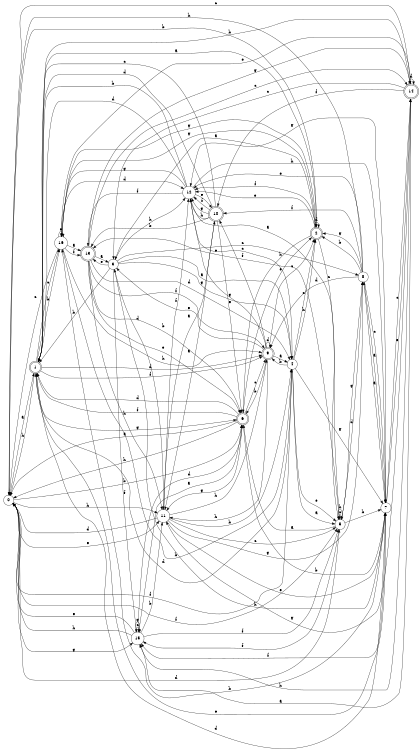 digraph n14_3 {
__start0 [label="" shape="none"];

rankdir=LR;
size="8,5";

s0 [style="filled", color="black", fillcolor="white" shape="circle", label="0"];
s1 [style="rounded,filled", color="black", fillcolor="white" shape="doublecircle", label="1"];
s2 [style="rounded,filled", color="black", fillcolor="white" shape="doublecircle", label="2"];
s3 [style="filled", color="black", fillcolor="white" shape="circle", label="3"];
s4 [style="filled", color="black", fillcolor="white" shape="circle", label="4"];
s5 [style="filled", color="black", fillcolor="white" shape="circle", label="5"];
s6 [style="rounded,filled", color="black", fillcolor="white" shape="doublecircle", label="6"];
s7 [style="filled", color="black", fillcolor="white" shape="circle", label="7"];
s8 [style="filled", color="black", fillcolor="white" shape="circle", label="8"];
s9 [style="rounded,filled", color="black", fillcolor="white" shape="doublecircle", label="9"];
s10 [style="rounded,filled", color="black", fillcolor="white" shape="doublecircle", label="10"];
s11 [style="filled", color="black", fillcolor="white" shape="circle", label="11"];
s12 [style="filled", color="black", fillcolor="white" shape="circle", label="12"];
s13 [style="rounded,filled", color="black", fillcolor="white" shape="doublecircle", label="13"];
s14 [style="rounded,filled", color="black", fillcolor="white" shape="doublecircle", label="14"];
s15 [style="filled", color="black", fillcolor="white" shape="circle", label="15"];
s16 [style="filled", color="black", fillcolor="white" shape="circle", label="16"];
s0 -> s1 [label="a"];
s0 -> s6 [label="b"];
s0 -> s14 [label="c"];
s0 -> s5 [label="d"];
s0 -> s11 [label="e"];
s0 -> s5 [label="f"];
s0 -> s15 [label="g"];
s0 -> s11 [label="h"];
s1 -> s2 [label="a"];
s1 -> s16 [label="b"];
s1 -> s16 [label="c"];
s1 -> s9 [label="d"];
s1 -> s7 [label="e"];
s1 -> s9 [label="f"];
s1 -> s6 [label="g"];
s1 -> s0 [label="h"];
s2 -> s3 [label="a"];
s2 -> s0 [label="b"];
s2 -> s5 [label="c"];
s2 -> s2 [label="d"];
s2 -> s12 [label="e"];
s2 -> s12 [label="f"];
s2 -> s16 [label="g"];
s2 -> s6 [label="h"];
s3 -> s4 [label="a"];
s3 -> s1 [label="b"];
s3 -> s8 [label="c"];
s3 -> s11 [label="d"];
s3 -> s13 [label="e"];
s3 -> s15 [label="f"];
s3 -> s4 [label="g"];
s3 -> s12 [label="h"];
s4 -> s5 [label="a"];
s4 -> s9 [label="b"];
s4 -> s2 [label="c"];
s4 -> s1 [label="d"];
s4 -> s5 [label="e"];
s4 -> s0 [label="f"];
s4 -> s7 [label="g"];
s4 -> s2 [label="h"];
s5 -> s6 [label="a"];
s5 -> s7 [label="b"];
s5 -> s5 [label="c"];
s5 -> s8 [label="d"];
s5 -> s13 [label="e"];
s5 -> s15 [label="f"];
s5 -> s8 [label="g"];
s5 -> s5 [label="h"];
s6 -> s0 [label="a"];
s6 -> s7 [label="b"];
s6 -> s9 [label="c"];
s6 -> s1 [label="d"];
s6 -> s2 [label="e"];
s6 -> s1 [label="f"];
s6 -> s11 [label="g"];
s6 -> s0 [label="h"];
s7 -> s8 [label="a"];
s7 -> s16 [label="b"];
s7 -> s14 [label="c"];
s7 -> s1 [label="d"];
s7 -> s14 [label="e"];
s7 -> s15 [label="f"];
s7 -> s12 [label="g"];
s7 -> s3 [label="h"];
s8 -> s7 [label="a"];
s8 -> s2 [label="b"];
s8 -> s7 [label="c"];
s8 -> s9 [label="d"];
s8 -> s12 [label="e"];
s8 -> s10 [label="f"];
s8 -> s2 [label="g"];
s8 -> s0 [label="h"];
s9 -> s4 [label="a"];
s9 -> s6 [label="b"];
s9 -> s2 [label="c"];
s9 -> s9 [label="d"];
s9 -> s3 [label="e"];
s9 -> s10 [label="f"];
s9 -> s12 [label="g"];
s9 -> s11 [label="h"];
s10 -> s11 [label="a"];
s10 -> s13 [label="b"];
s10 -> s1 [label="c"];
s10 -> s1 [label="d"];
s10 -> s6 [label="e"];
s10 -> s12 [label="f"];
s10 -> s12 [label="g"];
s10 -> s12 [label="h"];
s11 -> s10 [label="a"];
s11 -> s4 [label="b"];
s11 -> s5 [label="c"];
s11 -> s0 [label="d"];
s11 -> s7 [label="e"];
s11 -> s12 [label="f"];
s11 -> s8 [label="g"];
s11 -> s9 [label="h"];
s12 -> s5 [label="a"];
s12 -> s1 [label="b"];
s12 -> s4 [label="c"];
s12 -> s1 [label="d"];
s12 -> s10 [label="e"];
s12 -> s13 [label="f"];
s12 -> s16 [label="g"];
s12 -> s7 [label="h"];
s13 -> s3 [label="a"];
s13 -> s6 [label="b"];
s13 -> s14 [label="c"];
s13 -> s4 [label="d"];
s13 -> s6 [label="e"];
s13 -> s9 [label="f"];
s13 -> s14 [label="g"];
s13 -> s11 [label="h"];
s14 -> s15 [label="a"];
s14 -> s1 [label="b"];
s14 -> s3 [label="c"];
s14 -> s14 [label="d"];
s14 -> s16 [label="e"];
s14 -> s10 [label="f"];
s14 -> s11 [label="g"];
s14 -> s15 [label="h"];
s15 -> s6 [label="a"];
s15 -> s11 [label="b"];
s15 -> s15 [label="c"];
s15 -> s6 [label="d"];
s15 -> s0 [label="e"];
s15 -> s5 [label="f"];
s15 -> s15 [label="g"];
s15 -> s0 [label="h"];
s16 -> s13 [label="a"];
s16 -> s4 [label="b"];
s16 -> s0 [label="c"];
s16 -> s12 [label="d"];
s16 -> s16 [label="e"];
s16 -> s13 [label="f"];
s16 -> s2 [label="g"];
s16 -> s9 [label="h"];

}